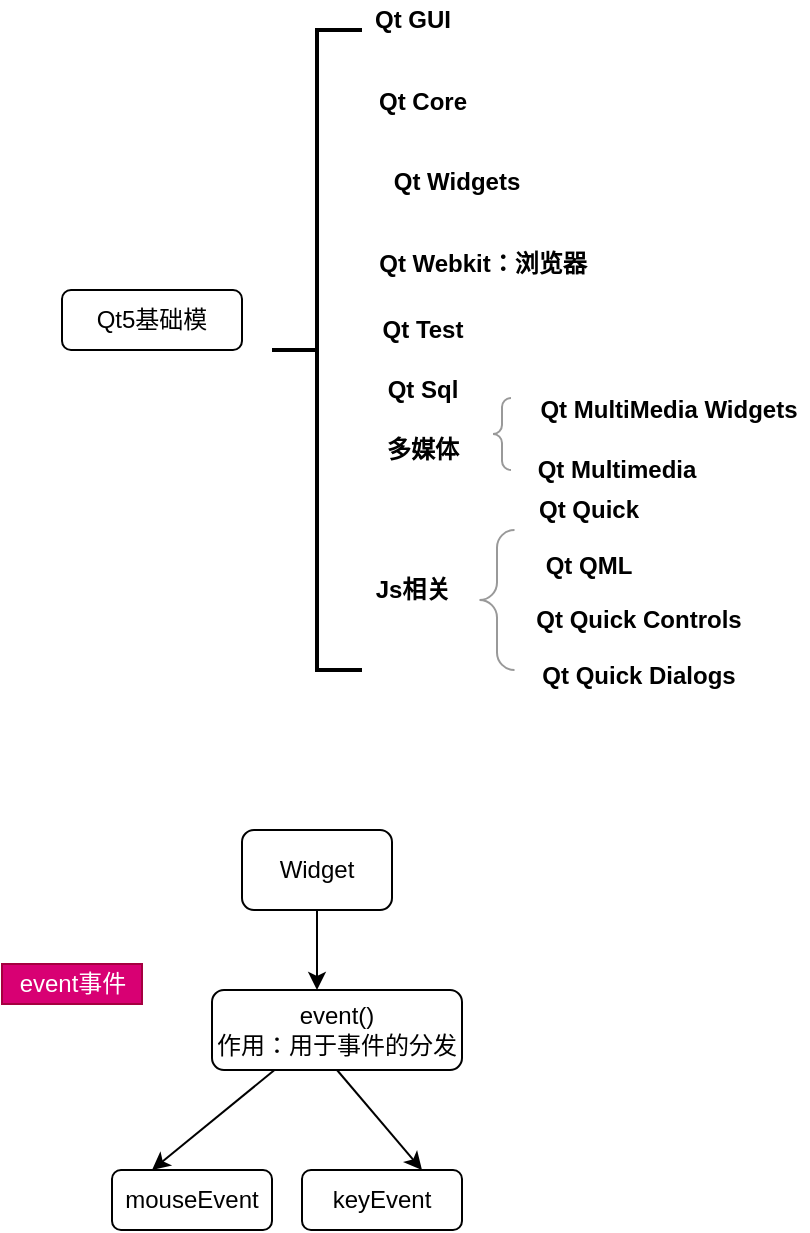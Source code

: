 <mxfile version="12.6.5" type="device"><diagram id="HTfQXZW-GP4o81y0SO6y" name="第 1 页"><mxGraphModel dx="1024" dy="596" grid="1" gridSize="10" guides="1" tooltips="1" connect="1" arrows="1" fold="1" page="1" pageScale="1" pageWidth="827" pageHeight="1169" math="0" shadow="0"><root><mxCell id="0"/><mxCell id="1" parent="0"/><mxCell id="d4XF6hIFqRcuVYZqolb3-1" value="Qt5基础模" style="rounded=1;whiteSpace=wrap;html=1;" parent="1" vertex="1"><mxGeometry x="40" y="250" width="90" height="30" as="geometry"/></mxCell><mxCell id="d4XF6hIFqRcuVYZqolb3-2" value="Qt Widgets" style="text;html=1;align=center;verticalAlign=middle;resizable=0;points=[];autosize=1;fontStyle=1" parent="1" vertex="1"><mxGeometry x="197" y="186" width="80" height="20" as="geometry"/></mxCell><mxCell id="d4XF6hIFqRcuVYZqolb3-3" value="Qt Webkit：浏览器" style="text;html=1;align=center;verticalAlign=middle;resizable=0;points=[];autosize=1;fontStyle=1" parent="1" vertex="1"><mxGeometry x="190" y="227" width="120" height="20" as="geometry"/></mxCell><mxCell id="d4XF6hIFqRcuVYZqolb3-6" value="Qt Test" style="text;html=1;align=center;verticalAlign=middle;resizable=0;points=[];autosize=1;fontStyle=1" parent="1" vertex="1"><mxGeometry x="190" y="260" width="60" height="20" as="geometry"/></mxCell><mxCell id="d4XF6hIFqRcuVYZqolb3-7" value="Qt Sql" style="text;html=1;align=center;verticalAlign=middle;resizable=0;points=[];autosize=1;fontStyle=1" parent="1" vertex="1"><mxGeometry x="195" y="290" width="50" height="20" as="geometry"/></mxCell><mxCell id="d4XF6hIFqRcuVYZqolb3-8" value="多媒体" style="text;html=1;align=center;verticalAlign=middle;resizable=0;points=[];autosize=1;fontStyle=1" parent="1" vertex="1"><mxGeometry x="195" y="320" width="50" height="20" as="geometry"/></mxCell><mxCell id="d4XF6hIFqRcuVYZqolb3-11" value="Qt MultiMedia Widgets" style="text;html=1;align=center;verticalAlign=middle;resizable=0;points=[];autosize=1;fontStyle=1" parent="1" vertex="1"><mxGeometry x="273" y="300" width="140" height="20" as="geometry"/></mxCell><mxCell id="d4XF6hIFqRcuVYZqolb3-12" value="Qt Multimedia" style="text;html=1;align=center;verticalAlign=middle;resizable=0;points=[];autosize=1;fontStyle=1" parent="1" vertex="1"><mxGeometry x="272" y="330" width="90" height="20" as="geometry"/></mxCell><mxCell id="d4XF6hIFqRcuVYZqolb3-13" value="Js相关" style="text;html=1;align=center;verticalAlign=middle;resizable=0;points=[];autosize=1;fontStyle=1" parent="1" vertex="1"><mxGeometry x="190" y="390" width="50" height="20" as="geometry"/></mxCell><mxCell id="d4XF6hIFqRcuVYZqolb3-14" value="Qt Quick" style="text;html=1;align=center;verticalAlign=middle;resizable=0;points=[];autosize=1;fontStyle=1" parent="1" vertex="1"><mxGeometry x="268" y="350" width="70" height="20" as="geometry"/></mxCell><mxCell id="d4XF6hIFqRcuVYZqolb3-15" value="Qt QML" style="text;html=1;align=center;verticalAlign=middle;resizable=0;points=[];autosize=1;fontStyle=1" parent="1" vertex="1"><mxGeometry x="273" y="378" width="60" height="20" as="geometry"/></mxCell><mxCell id="d4XF6hIFqRcuVYZqolb3-16" value="Qt Quick Controls" style="text;html=1;align=center;verticalAlign=middle;resizable=0;points=[];autosize=1;fontStyle=1" parent="1" vertex="1"><mxGeometry x="268" y="405" width="120" height="20" as="geometry"/></mxCell><mxCell id="d4XF6hIFqRcuVYZqolb3-17" value="Qt Quick Dialogs" style="text;html=1;align=center;verticalAlign=middle;resizable=0;points=[];autosize=1;fontStyle=1" parent="1" vertex="1"><mxGeometry x="273" y="433" width="110" height="20" as="geometry"/></mxCell><mxCell id="d4XF6hIFqRcuVYZqolb3-18" value="Qt Core" style="text;html=1;align=center;verticalAlign=middle;resizable=0;points=[];autosize=1;fontStyle=1" parent="1" vertex="1"><mxGeometry x="190" y="146" width="60" height="20" as="geometry"/></mxCell><mxCell id="d4XF6hIFqRcuVYZqolb3-19" value="Qt GUI" style="text;html=1;align=center;verticalAlign=middle;resizable=0;points=[];autosize=1;fontStyle=1" parent="1" vertex="1"><mxGeometry x="190" y="105" width="50" height="20" as="geometry"/></mxCell><mxCell id="d4XF6hIFqRcuVYZqolb3-24" value="" style="labelPosition=right;align=left;strokeWidth=1;shape=mxgraph.mockup.markup.curlyBrace;html=1;shadow=0;dashed=0;strokeColor=#999999;direction=north;fontStyle=1" parent="1" vertex="1"><mxGeometry x="250" y="304" width="20" height="36" as="geometry"/></mxCell><mxCell id="d4XF6hIFqRcuVYZqolb3-25" value="" style="labelPosition=right;align=left;strokeWidth=1;shape=mxgraph.mockup.markup.curlyBrace;html=1;shadow=0;dashed=0;strokeColor=#999999;direction=north;fontStyle=1" parent="1" vertex="1"><mxGeometry x="245" y="370" width="25" height="70" as="geometry"/></mxCell><mxCell id="d4XF6hIFqRcuVYZqolb3-28" value="" style="strokeWidth=2;html=1;shape=mxgraph.flowchart.annotation_2;align=left;labelPosition=right;pointerEvents=1;" parent="1" vertex="1"><mxGeometry x="145" y="120" width="45" height="320" as="geometry"/></mxCell><mxCell id="SctWM3pjKoVs_axGlhRX-1" value="Widget" style="rounded=1;whiteSpace=wrap;html=1;" vertex="1" parent="1"><mxGeometry x="130" y="520" width="75" height="40" as="geometry"/></mxCell><mxCell id="SctWM3pjKoVs_axGlhRX-2" value="event()&lt;br&gt;作用：用于事件的分发" style="rounded=1;whiteSpace=wrap;html=1;" vertex="1" parent="1"><mxGeometry x="115" y="600" width="125" height="40" as="geometry"/></mxCell><mxCell id="SctWM3pjKoVs_axGlhRX-4" value="mouseEvent" style="rounded=1;whiteSpace=wrap;html=1;" vertex="1" parent="1"><mxGeometry x="65" y="690" width="80" height="30" as="geometry"/></mxCell><mxCell id="SctWM3pjKoVs_axGlhRX-5" value="keyEvent" style="rounded=1;whiteSpace=wrap;html=1;" vertex="1" parent="1"><mxGeometry x="160" y="690" width="80" height="30" as="geometry"/></mxCell><mxCell id="SctWM3pjKoVs_axGlhRX-6" value="" style="endArrow=classic;html=1;entryX=0.25;entryY=0;entryDx=0;entryDy=0;exitX=0.25;exitY=1;exitDx=0;exitDy=0;" edge="1" parent="1" source="SctWM3pjKoVs_axGlhRX-2" target="SctWM3pjKoVs_axGlhRX-4"><mxGeometry width="50" height="50" relative="1" as="geometry"><mxPoint x="50" y="650" as="sourcePoint"/><mxPoint x="100" y="600" as="targetPoint"/></mxGeometry></mxCell><mxCell id="SctWM3pjKoVs_axGlhRX-7" value="" style="endArrow=classic;html=1;exitX=0.5;exitY=1;exitDx=0;exitDy=0;entryX=0.75;entryY=0;entryDx=0;entryDy=0;" edge="1" parent="1" source="SctWM3pjKoVs_axGlhRX-2" target="SctWM3pjKoVs_axGlhRX-5"><mxGeometry width="50" height="50" relative="1" as="geometry"><mxPoint x="310" y="690" as="sourcePoint"/><mxPoint x="360" y="640" as="targetPoint"/></mxGeometry></mxCell><mxCell id="SctWM3pjKoVs_axGlhRX-8" value="" style="endArrow=classic;html=1;exitX=0.5;exitY=1;exitDx=0;exitDy=0;entryX=0.42;entryY=0;entryDx=0;entryDy=0;entryPerimeter=0;" edge="1" parent="1" source="SctWM3pjKoVs_axGlhRX-1" target="SctWM3pjKoVs_axGlhRX-2"><mxGeometry width="50" height="50" relative="1" as="geometry"><mxPoint x="170" y="570" as="sourcePoint"/><mxPoint x="300" y="550" as="targetPoint"/></mxGeometry></mxCell><mxCell id="SctWM3pjKoVs_axGlhRX-9" value="event事件" style="text;html=1;align=center;verticalAlign=middle;resizable=0;points=[];autosize=1;fillColor=#d80073;strokeColor=#A50040;fontColor=#ffffff;" vertex="1" parent="1"><mxGeometry x="10" y="587" width="70" height="20" as="geometry"/></mxCell></root></mxGraphModel></diagram></mxfile>
